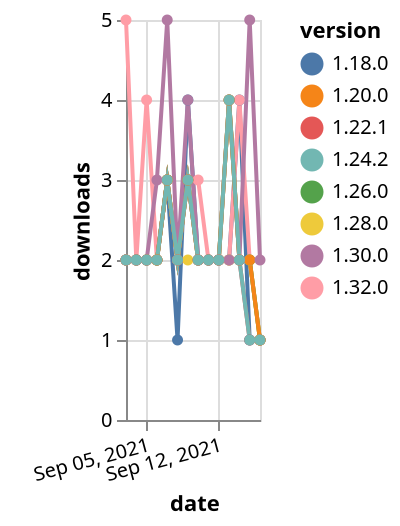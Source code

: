 {"$schema": "https://vega.github.io/schema/vega-lite/v5.json", "description": "A simple bar chart with embedded data.", "data": {"values": [{"date": "2021-09-03", "total": 2350, "delta": 2, "version": "1.18.0"}, {"date": "2021-09-04", "total": 2352, "delta": 2, "version": "1.18.0"}, {"date": "2021-09-05", "total": 2354, "delta": 2, "version": "1.18.0"}, {"date": "2021-09-06", "total": 2356, "delta": 2, "version": "1.18.0"}, {"date": "2021-09-07", "total": 2359, "delta": 3, "version": "1.18.0"}, {"date": "2021-09-08", "total": 2360, "delta": 1, "version": "1.18.0"}, {"date": "2021-09-09", "total": 2364, "delta": 4, "version": "1.18.0"}, {"date": "2021-09-10", "total": 2366, "delta": 2, "version": "1.18.0"}, {"date": "2021-09-11", "total": 2368, "delta": 2, "version": "1.18.0"}, {"date": "2021-09-12", "total": 2370, "delta": 2, "version": "1.18.0"}, {"date": "2021-09-13", "total": 2372, "delta": 2, "version": "1.18.0"}, {"date": "2021-09-14", "total": 2376, "delta": 4, "version": "1.18.0"}, {"date": "2021-09-15", "total": 2377, "delta": 1, "version": "1.18.0"}, {"date": "2021-09-16", "total": 2378, "delta": 1, "version": "1.18.0"}, {"date": "2021-09-03", "total": 246, "delta": 5, "version": "1.32.0"}, {"date": "2021-09-04", "total": 248, "delta": 2, "version": "1.32.0"}, {"date": "2021-09-05", "total": 252, "delta": 4, "version": "1.32.0"}, {"date": "2021-09-06", "total": 254, "delta": 2, "version": "1.32.0"}, {"date": "2021-09-07", "total": 257, "delta": 3, "version": "1.32.0"}, {"date": "2021-09-08", "total": 259, "delta": 2, "version": "1.32.0"}, {"date": "2021-09-09", "total": 262, "delta": 3, "version": "1.32.0"}, {"date": "2021-09-10", "total": 265, "delta": 3, "version": "1.32.0"}, {"date": "2021-09-11", "total": 267, "delta": 2, "version": "1.32.0"}, {"date": "2021-09-12", "total": 269, "delta": 2, "version": "1.32.0"}, {"date": "2021-09-13", "total": 271, "delta": 2, "version": "1.32.0"}, {"date": "2021-09-14", "total": 275, "delta": 4, "version": "1.32.0"}, {"date": "2021-09-15", "total": 277, "delta": 2, "version": "1.32.0"}, {"date": "2021-09-16", "total": 278, "delta": 1, "version": "1.32.0"}, {"date": "2021-09-03", "total": 1008, "delta": 2, "version": "1.28.0"}, {"date": "2021-09-04", "total": 1010, "delta": 2, "version": "1.28.0"}, {"date": "2021-09-05", "total": 1012, "delta": 2, "version": "1.28.0"}, {"date": "2021-09-06", "total": 1014, "delta": 2, "version": "1.28.0"}, {"date": "2021-09-07", "total": 1017, "delta": 3, "version": "1.28.0"}, {"date": "2021-09-08", "total": 1019, "delta": 2, "version": "1.28.0"}, {"date": "2021-09-09", "total": 1021, "delta": 2, "version": "1.28.0"}, {"date": "2021-09-10", "total": 1023, "delta": 2, "version": "1.28.0"}, {"date": "2021-09-11", "total": 1025, "delta": 2, "version": "1.28.0"}, {"date": "2021-09-12", "total": 1027, "delta": 2, "version": "1.28.0"}, {"date": "2021-09-13", "total": 1029, "delta": 2, "version": "1.28.0"}, {"date": "2021-09-14", "total": 1031, "delta": 2, "version": "1.28.0"}, {"date": "2021-09-15", "total": 1033, "delta": 2, "version": "1.28.0"}, {"date": "2021-09-16", "total": 1034, "delta": 1, "version": "1.28.0"}, {"date": "2021-09-03", "total": 1507, "delta": 2, "version": "1.26.0"}, {"date": "2021-09-04", "total": 1509, "delta": 2, "version": "1.26.0"}, {"date": "2021-09-05", "total": 1511, "delta": 2, "version": "1.26.0"}, {"date": "2021-09-06", "total": 1513, "delta": 2, "version": "1.26.0"}, {"date": "2021-09-07", "total": 1516, "delta": 3, "version": "1.26.0"}, {"date": "2021-09-08", "total": 1518, "delta": 2, "version": "1.26.0"}, {"date": "2021-09-09", "total": 1521, "delta": 3, "version": "1.26.0"}, {"date": "2021-09-10", "total": 1523, "delta": 2, "version": "1.26.0"}, {"date": "2021-09-11", "total": 1525, "delta": 2, "version": "1.26.0"}, {"date": "2021-09-12", "total": 1527, "delta": 2, "version": "1.26.0"}, {"date": "2021-09-13", "total": 1531, "delta": 4, "version": "1.26.0"}, {"date": "2021-09-14", "total": 1533, "delta": 2, "version": "1.26.0"}, {"date": "2021-09-15", "total": 1535, "delta": 2, "version": "1.26.0"}, {"date": "2021-09-16", "total": 1536, "delta": 1, "version": "1.26.0"}, {"date": "2021-09-03", "total": 2103, "delta": 2, "version": "1.22.1"}, {"date": "2021-09-04", "total": 2105, "delta": 2, "version": "1.22.1"}, {"date": "2021-09-05", "total": 2107, "delta": 2, "version": "1.22.1"}, {"date": "2021-09-06", "total": 2109, "delta": 2, "version": "1.22.1"}, {"date": "2021-09-07", "total": 2112, "delta": 3, "version": "1.22.1"}, {"date": "2021-09-08", "total": 2114, "delta": 2, "version": "1.22.1"}, {"date": "2021-09-09", "total": 2117, "delta": 3, "version": "1.22.1"}, {"date": "2021-09-10", "total": 2119, "delta": 2, "version": "1.22.1"}, {"date": "2021-09-11", "total": 2121, "delta": 2, "version": "1.22.1"}, {"date": "2021-09-12", "total": 2123, "delta": 2, "version": "1.22.1"}, {"date": "2021-09-13", "total": 2127, "delta": 4, "version": "1.22.1"}, {"date": "2021-09-14", "total": 2129, "delta": 2, "version": "1.22.1"}, {"date": "2021-09-15", "total": 2130, "delta": 1, "version": "1.22.1"}, {"date": "2021-09-16", "total": 2131, "delta": 1, "version": "1.22.1"}, {"date": "2021-09-03", "total": 2349, "delta": 2, "version": "1.20.0"}, {"date": "2021-09-04", "total": 2351, "delta": 2, "version": "1.20.0"}, {"date": "2021-09-05", "total": 2353, "delta": 2, "version": "1.20.0"}, {"date": "2021-09-06", "total": 2355, "delta": 2, "version": "1.20.0"}, {"date": "2021-09-07", "total": 2358, "delta": 3, "version": "1.20.0"}, {"date": "2021-09-08", "total": 2360, "delta": 2, "version": "1.20.0"}, {"date": "2021-09-09", "total": 2363, "delta": 3, "version": "1.20.0"}, {"date": "2021-09-10", "total": 2365, "delta": 2, "version": "1.20.0"}, {"date": "2021-09-11", "total": 2367, "delta": 2, "version": "1.20.0"}, {"date": "2021-09-12", "total": 2369, "delta": 2, "version": "1.20.0"}, {"date": "2021-09-13", "total": 2373, "delta": 4, "version": "1.20.0"}, {"date": "2021-09-14", "total": 2375, "delta": 2, "version": "1.20.0"}, {"date": "2021-09-15", "total": 2377, "delta": 2, "version": "1.20.0"}, {"date": "2021-09-16", "total": 2378, "delta": 1, "version": "1.20.0"}, {"date": "2021-09-03", "total": 816, "delta": 2, "version": "1.30.0"}, {"date": "2021-09-04", "total": 818, "delta": 2, "version": "1.30.0"}, {"date": "2021-09-05", "total": 820, "delta": 2, "version": "1.30.0"}, {"date": "2021-09-06", "total": 823, "delta": 3, "version": "1.30.0"}, {"date": "2021-09-07", "total": 828, "delta": 5, "version": "1.30.0"}, {"date": "2021-09-08", "total": 830, "delta": 2, "version": "1.30.0"}, {"date": "2021-09-09", "total": 834, "delta": 4, "version": "1.30.0"}, {"date": "2021-09-10", "total": 836, "delta": 2, "version": "1.30.0"}, {"date": "2021-09-11", "total": 838, "delta": 2, "version": "1.30.0"}, {"date": "2021-09-12", "total": 840, "delta": 2, "version": "1.30.0"}, {"date": "2021-09-13", "total": 842, "delta": 2, "version": "1.30.0"}, {"date": "2021-09-14", "total": 844, "delta": 2, "version": "1.30.0"}, {"date": "2021-09-15", "total": 849, "delta": 5, "version": "1.30.0"}, {"date": "2021-09-16", "total": 851, "delta": 2, "version": "1.30.0"}, {"date": "2021-09-03", "total": 1650, "delta": 2, "version": "1.24.2"}, {"date": "2021-09-04", "total": 1652, "delta": 2, "version": "1.24.2"}, {"date": "2021-09-05", "total": 1654, "delta": 2, "version": "1.24.2"}, {"date": "2021-09-06", "total": 1656, "delta": 2, "version": "1.24.2"}, {"date": "2021-09-07", "total": 1659, "delta": 3, "version": "1.24.2"}, {"date": "2021-09-08", "total": 1661, "delta": 2, "version": "1.24.2"}, {"date": "2021-09-09", "total": 1664, "delta": 3, "version": "1.24.2"}, {"date": "2021-09-10", "total": 1666, "delta": 2, "version": "1.24.2"}, {"date": "2021-09-11", "total": 1668, "delta": 2, "version": "1.24.2"}, {"date": "2021-09-12", "total": 1670, "delta": 2, "version": "1.24.2"}, {"date": "2021-09-13", "total": 1674, "delta": 4, "version": "1.24.2"}, {"date": "2021-09-14", "total": 1676, "delta": 2, "version": "1.24.2"}, {"date": "2021-09-15", "total": 1677, "delta": 1, "version": "1.24.2"}, {"date": "2021-09-16", "total": 1678, "delta": 1, "version": "1.24.2"}]}, "width": "container", "mark": {"type": "line", "point": {"filled": true}}, "encoding": {"x": {"field": "date", "type": "temporal", "timeUnit": "yearmonthdate", "title": "date", "axis": {"labelAngle": -15}}, "y": {"field": "delta", "type": "quantitative", "title": "downloads"}, "color": {"field": "version", "type": "nominal"}, "tooltip": {"field": "delta"}}}